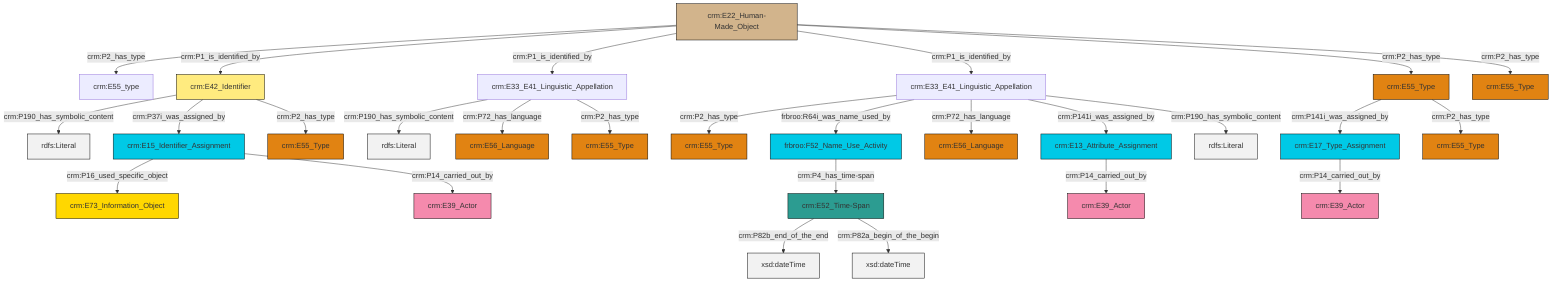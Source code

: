 graph TD
classDef Literal fill:#f2f2f2,stroke:#000000;
classDef CRM_Entity fill:#FFFFFF,stroke:#000000;
classDef Temporal_Entity fill:#00C9E6, stroke:#000000;
classDef Type fill:#E18312, stroke:#000000;
classDef Time-Span fill:#2C9C91, stroke:#000000;
classDef Appellation fill:#FFEB7F, stroke:#000000;
classDef Place fill:#008836, stroke:#000000;
classDef Persistent_Item fill:#B266B2, stroke:#000000;
classDef Conceptual_Object fill:#FFD700, stroke:#000000;
classDef Physical_Thing fill:#D2B48C, stroke:#000000;
classDef Actor fill:#f58aad, stroke:#000000;
classDef PC_Classes fill:#4ce600, stroke:#000000;
classDef Multi fill:#cccccc,stroke:#000000;

6["crm:E42_Identifier"]:::Appellation -->|crm:P190_has_symbolic_content| 7[rdfs:Literal]:::Literal
8["crm:E17_Type_Assignment"]:::Temporal_Entity -->|crm:P14_carried_out_by| 9["crm:E39_Actor"]:::Actor
10["crm:E55_Type"]:::Type -->|crm:P141i_was_assigned_by| 8["crm:E17_Type_Assignment"]:::Temporal_Entity
17["crm:E33_E41_Linguistic_Appellation"]:::Default -->|crm:P2_has_type| 18["crm:E55_Type"]:::Type
15["crm:E13_Attribute_Assignment"]:::Temporal_Entity -->|crm:P14_carried_out_by| 19["crm:E39_Actor"]:::Actor
20["crm:E22_Human-Made_Object"]:::Physical_Thing -->|crm:P2_has_type| 21["crm:E55_type"]:::Default
25["crm:E33_E41_Linguistic_Appellation"]:::Default -->|crm:P190_has_symbolic_content| 26[rdfs:Literal]:::Literal
20["crm:E22_Human-Made_Object"]:::Physical_Thing -->|crm:P1_is_identified_by| 6["crm:E42_Identifier"]:::Appellation
11["crm:E15_Identifier_Assignment"]:::Temporal_Entity -->|crm:P16_used_specific_object| 29["crm:E73_Information_Object"]:::Conceptual_Object
17["crm:E33_E41_Linguistic_Appellation"]:::Default -->|frbroo:R64i_was_name_used_by| 23["frbroo:F52_Name_Use_Activity"]:::Temporal_Entity
17["crm:E33_E41_Linguistic_Appellation"]:::Default -->|crm:P72_has_language| 30["crm:E56_Language"]:::Type
20["crm:E22_Human-Made_Object"]:::Physical_Thing -->|crm:P1_is_identified_by| 25["crm:E33_E41_Linguistic_Appellation"]:::Default
6["crm:E42_Identifier"]:::Appellation -->|crm:P37i_was_assigned_by| 11["crm:E15_Identifier_Assignment"]:::Temporal_Entity
20["crm:E22_Human-Made_Object"]:::Physical_Thing -->|crm:P1_is_identified_by| 17["crm:E33_E41_Linguistic_Appellation"]:::Default
17["crm:E33_E41_Linguistic_Appellation"]:::Default -->|crm:P141i_was_assigned_by| 15["crm:E13_Attribute_Assignment"]:::Temporal_Entity
32["crm:E52_Time-Span"]:::Time-Span -->|crm:P82b_end_of_the_end| 33[xsd:dateTime]:::Literal
20["crm:E22_Human-Made_Object"]:::Physical_Thing -->|crm:P2_has_type| 10["crm:E55_Type"]:::Type
11["crm:E15_Identifier_Assignment"]:::Temporal_Entity -->|crm:P14_carried_out_by| 13["crm:E39_Actor"]:::Actor
17["crm:E33_E41_Linguistic_Appellation"]:::Default -->|crm:P190_has_symbolic_content| 35[rdfs:Literal]:::Literal
23["frbroo:F52_Name_Use_Activity"]:::Temporal_Entity -->|crm:P4_has_time-span| 32["crm:E52_Time-Span"]:::Time-Span
25["crm:E33_E41_Linguistic_Appellation"]:::Default -->|crm:P72_has_language| 2["crm:E56_Language"]:::Type
32["crm:E52_Time-Span"]:::Time-Span -->|crm:P82a_begin_of_the_begin| 48[xsd:dateTime]:::Literal
10["crm:E55_Type"]:::Type -->|crm:P2_has_type| 45["crm:E55_Type"]:::Type
25["crm:E33_E41_Linguistic_Appellation"]:::Default -->|crm:P2_has_type| 0["crm:E55_Type"]:::Type
20["crm:E22_Human-Made_Object"]:::Physical_Thing -->|crm:P2_has_type| 42["crm:E55_Type"]:::Type
6["crm:E42_Identifier"]:::Appellation -->|crm:P2_has_type| 4["crm:E55_Type"]:::Type